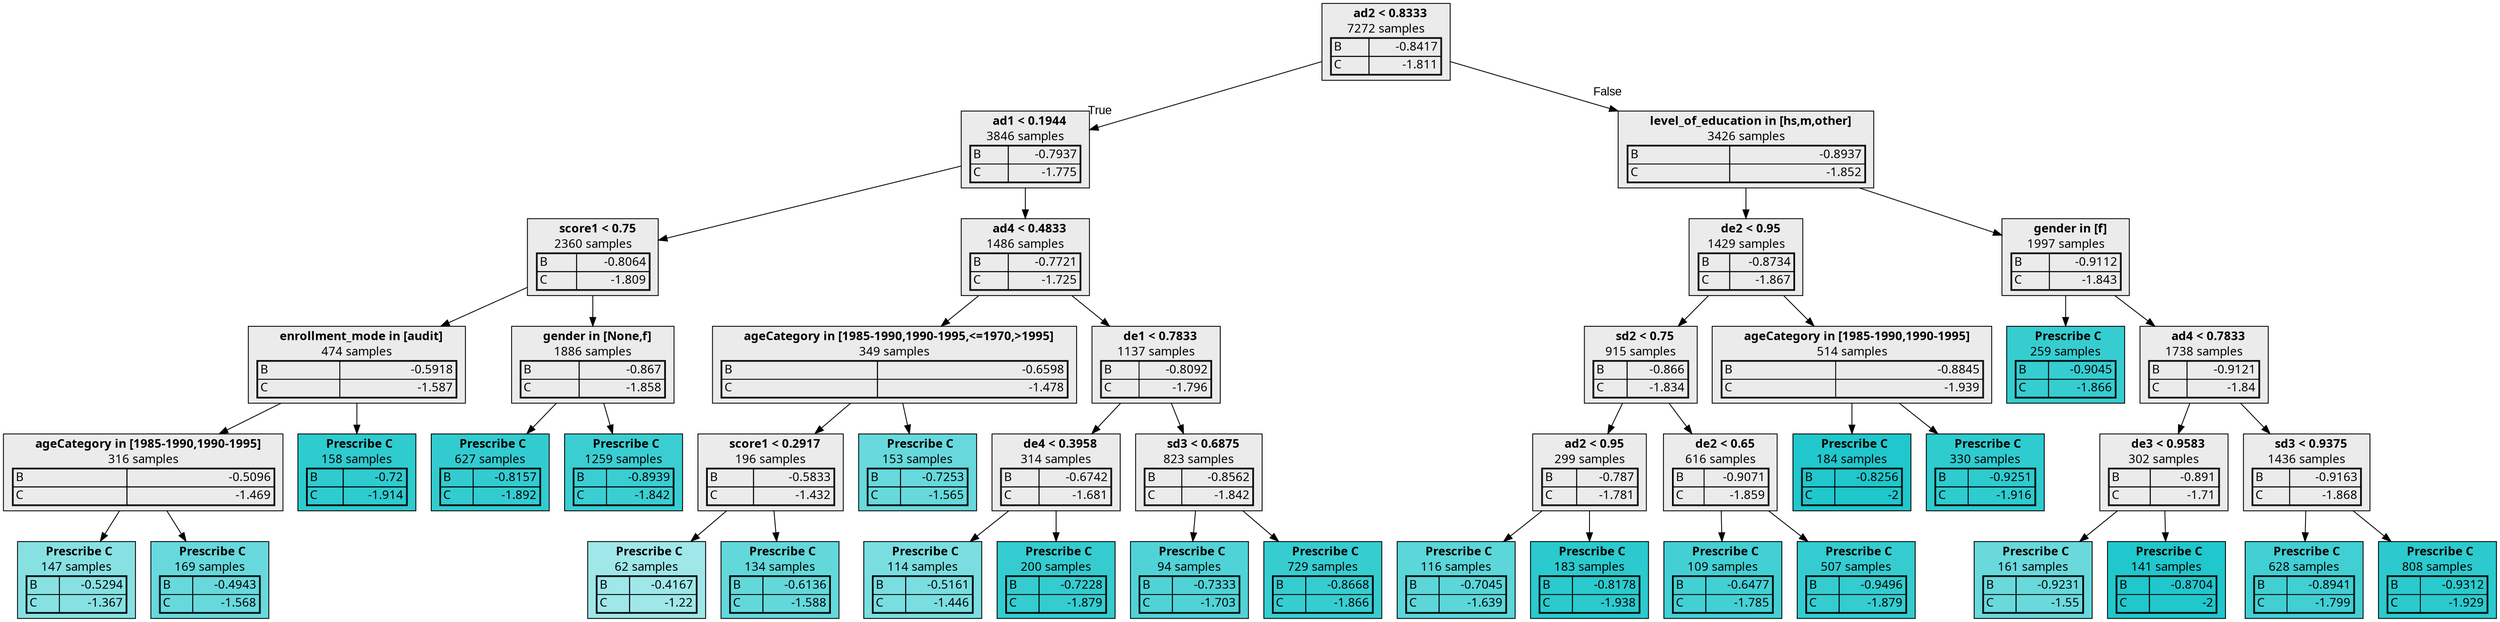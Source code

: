digraph {
    1 [label=<  <TABLE BORDER="0" CELLPADDING="0">
      <TR>
    <TD>
      <B> ad2 &lt; 0.8333</B>
    </TD>
  </TR>

    <TR>
      <TD>7272 samples</TD>
    </TR>
    <TR>
  <TD>
    <TABLE CELLSPACING="0">
      
        <TR >
    <TD ALIGN="LEFT">B</TD>
    <TD ALIGN="RIGHT">-0.8417</TD>
  </TR>
  <TR class="highlighted">
    <TD ALIGN="LEFT">C</TD>
    <TD ALIGN="RIGHT">-1.811</TD>
  </TR>

    </TABLE>
  </TD>
</TR>

  </TABLE>
>,fillcolor="#EBEBEB",shape=box,fontname="bold arial",style="filled"];
    1 -> 2 [labeldistance=2.5, labelangle=45, headlabel="True",fontname="arial"];
    1 -> 25 [labeldistance=2.5, labelangle=-45, headlabel="False",fontname="arial"];
    2 [label=<  <TABLE BORDER="0" CELLPADDING="0">
      <TR>
    <TD>
      <B> ad1 &lt; 0.1944</B>
    </TD>
  </TR>

    <TR>
      <TD>3846 samples</TD>
    </TR>
    <TR>
  <TD>
    <TABLE CELLSPACING="0">
      
        <TR >
    <TD ALIGN="LEFT">B</TD>
    <TD ALIGN="RIGHT">-0.7937</TD>
  </TR>
  <TR class="highlighted">
    <TD ALIGN="LEFT">C</TD>
    <TD ALIGN="RIGHT">-1.775</TD>
  </TR>

    </TABLE>
  </TD>
</TR>

  </TABLE>
>,fillcolor="#EBEBEB",shape=box,fontname="bold arial",style="filled"];
    2 -> 3;
    2 -> 12;
    3 [label=<  <TABLE BORDER="0" CELLPADDING="0">
      <TR>
    <TD>
      <B> score1 &lt; 0.75</B>
    </TD>
  </TR>

    <TR>
      <TD>2360 samples</TD>
    </TR>
    <TR>
  <TD>
    <TABLE CELLSPACING="0">
      
        <TR >
    <TD ALIGN="LEFT">B</TD>
    <TD ALIGN="RIGHT">-0.8064</TD>
  </TR>
  <TR class="highlighted">
    <TD ALIGN="LEFT">C</TD>
    <TD ALIGN="RIGHT">-1.809</TD>
  </TR>

    </TABLE>
  </TD>
</TR>

  </TABLE>
>,fillcolor="#EBEBEB",shape=box,fontname="bold arial",style="filled"];
    3 -> 4;
    3 -> 9;
    4 [label=<  <TABLE BORDER="0" CELLPADDING="0">
      <TR>
    <TD>
      <B> enrollment_mode in [audit]</B>
    </TD>
  </TR>

    <TR>
      <TD>474 samples</TD>
    </TR>
    <TR>
  <TD>
    <TABLE CELLSPACING="0">
      
        <TR >
    <TD ALIGN="LEFT">B</TD>
    <TD ALIGN="RIGHT">-0.5918</TD>
  </TR>
  <TR class="highlighted">
    <TD ALIGN="LEFT">C</TD>
    <TD ALIGN="RIGHT">-1.587</TD>
  </TR>

    </TABLE>
  </TD>
</TR>

  </TABLE>
>,fillcolor="#EBEBEB",shape=box,fontname="bold arial",style="filled"];
    4 -> 5;
    4 -> 8;
    5 [label=<  <TABLE BORDER="0" CELLPADDING="0">
      <TR>
    <TD>
      <B> ageCategory in [1985-1990,1990-1995]</B>
    </TD>
  </TR>

    <TR>
      <TD>316 samples</TD>
    </TR>
    <TR>
  <TD>
    <TABLE CELLSPACING="0">
      
        <TR >
    <TD ALIGN="LEFT">B</TD>
    <TD ALIGN="RIGHT">-0.5096</TD>
  </TR>
  <TR class="highlighted">
    <TD ALIGN="LEFT">C</TD>
    <TD ALIGN="RIGHT">-1.469</TD>
  </TR>

    </TABLE>
  </TD>
</TR>

  </TABLE>
>,fillcolor="#EBEBEB",shape=box,fontname="bold arial",style="filled"];
    5 -> 6;
    5 -> 7;
    6 [label=<  <TABLE BORDER="0" CELLPADDING="0">
      <TR>
    <TD>
      <B>Prescribe C</B>
    </TD>
  </TR>

    <TR>
      <TD>147 samples</TD>
    </TR>
    <TR>
  <TD>
    <TABLE CELLSPACING="0">
      
        <TR >
    <TD ALIGN="LEFT">B</TD>
    <TD ALIGN="RIGHT">-0.5294</TD>
  </TR>
  <TR class="highlighted">
    <TD ALIGN="LEFT">C</TD>
    <TD ALIGN="RIGHT">-1.367</TD>
  </TR>

    </TABLE>
  </TD>
</TR>

  </TABLE>
>,fillcolor="#00BFC478",shape=box,fontname="bold arial",style="filled",color=black];
    7 [label=<  <TABLE BORDER="0" CELLPADDING="0">
      <TR>
    <TD>
      <B>Prescribe C</B>
    </TD>
  </TR>

    <TR>
      <TD>169 samples</TD>
    </TR>
    <TR>
  <TD>
    <TABLE CELLSPACING="0">
      
        <TR >
    <TD ALIGN="LEFT">B</TD>
    <TD ALIGN="RIGHT">-0.4943</TD>
  </TR>
  <TR class="highlighted">
    <TD ALIGN="LEFT">C</TD>
    <TD ALIGN="RIGHT">-1.568</TD>
  </TR>

    </TABLE>
  </TD>
</TR>

  </TABLE>
>,fillcolor="#00BFC498",shape=box,fontname="bold arial",style="filled",color=black];
    8 [label=<  <TABLE BORDER="0" CELLPADDING="0">
      <TR>
    <TD>
      <B>Prescribe C</B>
    </TD>
  </TR>

    <TR>
      <TD>158 samples</TD>
    </TR>
    <TR>
  <TD>
    <TABLE CELLSPACING="0">
      
        <TR >
    <TD ALIGN="LEFT">B</TD>
    <TD ALIGN="RIGHT">-0.72</TD>
  </TR>
  <TR class="highlighted">
    <TD ALIGN="LEFT">C</TD>
    <TD ALIGN="RIGHT">-1.914</TD>
  </TR>

    </TABLE>
  </TD>
</TR>

  </TABLE>
>,fillcolor="#00BFC4d1",shape=box,fontname="bold arial",style="filled",color=black];
    9 [label=<  <TABLE BORDER="0" CELLPADDING="0">
      <TR>
    <TD>
      <B> gender in [None,f]</B>
    </TD>
  </TR>

    <TR>
      <TD>1886 samples</TD>
    </TR>
    <TR>
  <TD>
    <TABLE CELLSPACING="0">
      
        <TR >
    <TD ALIGN="LEFT">B</TD>
    <TD ALIGN="RIGHT">-0.867</TD>
  </TR>
  <TR class="highlighted">
    <TD ALIGN="LEFT">C</TD>
    <TD ALIGN="RIGHT">-1.858</TD>
  </TR>

    </TABLE>
  </TD>
</TR>

  </TABLE>
>,fillcolor="#EBEBEB",shape=box,fontname="bold arial",style="filled"];
    9 -> 10;
    9 -> 11;
    10 [label=<  <TABLE BORDER="0" CELLPADDING="0">
      <TR>
    <TD>
      <B>Prescribe C</B>
    </TD>
  </TR>

    <TR>
      <TD>627 samples</TD>
    </TR>
    <TR>
  <TD>
    <TABLE CELLSPACING="0">
      
        <TR >
    <TD ALIGN="LEFT">B</TD>
    <TD ALIGN="RIGHT">-0.8157</TD>
  </TR>
  <TR class="highlighted">
    <TD ALIGN="LEFT">C</TD>
    <TD ALIGN="RIGHT">-1.892</TD>
  </TR>

    </TABLE>
  </TD>
</TR>

  </TABLE>
>,fillcolor="#00BFC4cd",shape=box,fontname="bold arial",style="filled",color=black];
    11 [label=<  <TABLE BORDER="0" CELLPADDING="0">
      <TR>
    <TD>
      <B>Prescribe C</B>
    </TD>
  </TR>

    <TR>
      <TD>1259 samples</TD>
    </TR>
    <TR>
  <TD>
    <TABLE CELLSPACING="0">
      
        <TR >
    <TD ALIGN="LEFT">B</TD>
    <TD ALIGN="RIGHT">-0.8939</TD>
  </TR>
  <TR class="highlighted">
    <TD ALIGN="LEFT">C</TD>
    <TD ALIGN="RIGHT">-1.842</TD>
  </TR>

    </TABLE>
  </TD>
</TR>

  </TABLE>
>,fillcolor="#00BFC4c5",shape=box,fontname="bold arial",style="filled",color=black];
    12 [label=<  <TABLE BORDER="0" CELLPADDING="0">
      <TR>
    <TD>
      <B> ad4 &lt; 0.4833</B>
    </TD>
  </TR>

    <TR>
      <TD>1486 samples</TD>
    </TR>
    <TR>
  <TD>
    <TABLE CELLSPACING="0">
      
        <TR >
    <TD ALIGN="LEFT">B</TD>
    <TD ALIGN="RIGHT">-0.7721</TD>
  </TR>
  <TR class="highlighted">
    <TD ALIGN="LEFT">C</TD>
    <TD ALIGN="RIGHT">-1.725</TD>
  </TR>

    </TABLE>
  </TD>
</TR>

  </TABLE>
>,fillcolor="#EBEBEB",shape=box,fontname="bold arial",style="filled"];
    12 -> 13;
    12 -> 18;
    13 [label=<  <TABLE BORDER="0" CELLPADDING="0">
      <TR>
    <TD>
      <B> ageCategory in [1985-1990,1990-1995,&lt;=1970,&gt;1995]</B>
    </TD>
  </TR>

    <TR>
      <TD>349 samples</TD>
    </TR>
    <TR>
  <TD>
    <TABLE CELLSPACING="0">
      
        <TR >
    <TD ALIGN="LEFT">B</TD>
    <TD ALIGN="RIGHT">-0.6598</TD>
  </TR>
  <TR class="highlighted">
    <TD ALIGN="LEFT">C</TD>
    <TD ALIGN="RIGHT">-1.478</TD>
  </TR>

    </TABLE>
  </TD>
</TR>

  </TABLE>
>,fillcolor="#EBEBEB",shape=box,fontname="bold arial",style="filled"];
    13 -> 14;
    13 -> 17;
    14 [label=<  <TABLE BORDER="0" CELLPADDING="0">
      <TR>
    <TD>
      <B> score1 &lt; 0.2917</B>
    </TD>
  </TR>

    <TR>
      <TD>196 samples</TD>
    </TR>
    <TR>
  <TD>
    <TABLE CELLSPACING="0">
      
        <TR >
    <TD ALIGN="LEFT">B</TD>
    <TD ALIGN="RIGHT">-0.5833</TD>
  </TR>
  <TR class="highlighted">
    <TD ALIGN="LEFT">C</TD>
    <TD ALIGN="RIGHT">-1.432</TD>
  </TR>

    </TABLE>
  </TD>
</TR>

  </TABLE>
>,fillcolor="#EBEBEB",shape=box,fontname="bold arial",style="filled"];
    14 -> 15;
    14 -> 16;
    15 [label=<  <TABLE BORDER="0" CELLPADDING="0">
      <TR>
    <TD>
      <B>Prescribe C</B>
    </TD>
  </TR>

    <TR>
      <TD>62 samples</TD>
    </TR>
    <TR>
  <TD>
    <TABLE CELLSPACING="0">
      
        <TR >
    <TD ALIGN="LEFT">B</TD>
    <TD ALIGN="RIGHT">-0.4167</TD>
  </TR>
  <TR class="highlighted">
    <TD ALIGN="LEFT">C</TD>
    <TD ALIGN="RIGHT">-1.22</TD>
  </TR>

    </TABLE>
  </TD>
</TR>

  </TABLE>
>,fillcolor="#00BFC460",shape=box,fontname="bold arial",style="filled",color=black];
    16 [label=<  <TABLE BORDER="0" CELLPADDING="0">
      <TR>
    <TD>
      <B>Prescribe C</B>
    </TD>
  </TR>

    <TR>
      <TD>134 samples</TD>
    </TR>
    <TR>
  <TD>
    <TABLE CELLSPACING="0">
      
        <TR >
    <TD ALIGN="LEFT">B</TD>
    <TD ALIGN="RIGHT">-0.6136</TD>
  </TR>
  <TR class="highlighted">
    <TD ALIGN="LEFT">C</TD>
    <TD ALIGN="RIGHT">-1.588</TD>
  </TR>

    </TABLE>
  </TD>
</TR>

  </TABLE>
>,fillcolor="#00BFC49c",shape=box,fontname="bold arial",style="filled",color=black];
    17 [label=<  <TABLE BORDER="0" CELLPADDING="0">
      <TR>
    <TD>
      <B>Prescribe C</B>
    </TD>
  </TR>

    <TR>
      <TD>153 samples</TD>
    </TR>
    <TR>
  <TD>
    <TABLE CELLSPACING="0">
      
        <TR >
    <TD ALIGN="LEFT">B</TD>
    <TD ALIGN="RIGHT">-0.7253</TD>
  </TR>
  <TR class="highlighted">
    <TD ALIGN="LEFT">C</TD>
    <TD ALIGN="RIGHT">-1.565</TD>
  </TR>

    </TABLE>
  </TD>
</TR>

  </TABLE>
>,fillcolor="#00BFC498",shape=box,fontname="bold arial",style="filled",color=black];
    18 [label=<  <TABLE BORDER="0" CELLPADDING="0">
      <TR>
    <TD>
      <B> de1 &lt; 0.7833</B>
    </TD>
  </TR>

    <TR>
      <TD>1137 samples</TD>
    </TR>
    <TR>
  <TD>
    <TABLE CELLSPACING="0">
      
        <TR >
    <TD ALIGN="LEFT">B</TD>
    <TD ALIGN="RIGHT">-0.8092</TD>
  </TR>
  <TR class="highlighted">
    <TD ALIGN="LEFT">C</TD>
    <TD ALIGN="RIGHT">-1.796</TD>
  </TR>

    </TABLE>
  </TD>
</TR>

  </TABLE>
>,fillcolor="#EBEBEB",shape=box,fontname="bold arial",style="filled"];
    18 -> 19;
    18 -> 22;
    19 [label=<  <TABLE BORDER="0" CELLPADDING="0">
      <TR>
    <TD>
      <B> de4 &lt; 0.3958</B>
    </TD>
  </TR>

    <TR>
      <TD>314 samples</TD>
    </TR>
    <TR>
  <TD>
    <TABLE CELLSPACING="0">
      
        <TR >
    <TD ALIGN="LEFT">B</TD>
    <TD ALIGN="RIGHT">-0.6742</TD>
  </TR>
  <TR class="highlighted">
    <TD ALIGN="LEFT">C</TD>
    <TD ALIGN="RIGHT">-1.681</TD>
  </TR>

    </TABLE>
  </TD>
</TR>

  </TABLE>
>,fillcolor="#EBEBEB",shape=box,fontname="bold arial",style="filled"];
    19 -> 20;
    19 -> 21;
    20 [label=<  <TABLE BORDER="0" CELLPADDING="0">
      <TR>
    <TD>
      <B>Prescribe C</B>
    </TD>
  </TR>

    <TR>
      <TD>114 samples</TD>
    </TR>
    <TR>
  <TD>
    <TABLE CELLSPACING="0">
      
        <TR >
    <TD ALIGN="LEFT">B</TD>
    <TD ALIGN="RIGHT">-0.5161</TD>
  </TR>
  <TR class="highlighted">
    <TD ALIGN="LEFT">C</TD>
    <TD ALIGN="RIGHT">-1.446</TD>
  </TR>

    </TABLE>
  </TD>
</TR>

  </TABLE>
>,fillcolor="#00BFC485",shape=box,fontname="bold arial",style="filled",color=black];
    21 [label=<  <TABLE BORDER="0" CELLPADDING="0">
      <TR>
    <TD>
      <B>Prescribe C</B>
    </TD>
  </TR>

    <TR>
      <TD>200 samples</TD>
    </TR>
    <TR>
  <TD>
    <TABLE CELLSPACING="0">
      
        <TR >
    <TD ALIGN="LEFT">B</TD>
    <TD ALIGN="RIGHT">-0.7228</TD>
  </TR>
  <TR class="highlighted">
    <TD ALIGN="LEFT">C</TD>
    <TD ALIGN="RIGHT">-1.879</TD>
  </TR>

    </TABLE>
  </TD>
</TR>

  </TABLE>
>,fillcolor="#00BFC4cb",shape=box,fontname="bold arial",style="filled",color=black];
    22 [label=<  <TABLE BORDER="0" CELLPADDING="0">
      <TR>
    <TD>
      <B> sd3 &lt; 0.6875</B>
    </TD>
  </TR>

    <TR>
      <TD>823 samples</TD>
    </TR>
    <TR>
  <TD>
    <TABLE CELLSPACING="0">
      
        <TR >
    <TD ALIGN="LEFT">B</TD>
    <TD ALIGN="RIGHT">-0.8562</TD>
  </TR>
  <TR class="highlighted">
    <TD ALIGN="LEFT">C</TD>
    <TD ALIGN="RIGHT">-1.842</TD>
  </TR>

    </TABLE>
  </TD>
</TR>

  </TABLE>
>,fillcolor="#EBEBEB",shape=box,fontname="bold arial",style="filled"];
    22 -> 23;
    22 -> 24;
    23 [label=<  <TABLE BORDER="0" CELLPADDING="0">
      <TR>
    <TD>
      <B>Prescribe C</B>
    </TD>
  </TR>

    <TR>
      <TD>94 samples</TD>
    </TR>
    <TR>
  <TD>
    <TABLE CELLSPACING="0">
      
        <TR >
    <TD ALIGN="LEFT">B</TD>
    <TD ALIGN="RIGHT">-0.7333</TD>
  </TR>
  <TR class="highlighted">
    <TD ALIGN="LEFT">C</TD>
    <TD ALIGN="RIGHT">-1.703</TD>
  </TR>

    </TABLE>
  </TD>
</TR>

  </TABLE>
>,fillcolor="#00BFC4af",shape=box,fontname="bold arial",style="filled",color=black];
    24 [label=<  <TABLE BORDER="0" CELLPADDING="0">
      <TR>
    <TD>
      <B>Prescribe C</B>
    </TD>
  </TR>

    <TR>
      <TD>729 samples</TD>
    </TR>
    <TR>
  <TD>
    <TABLE CELLSPACING="0">
      
        <TR >
    <TD ALIGN="LEFT">B</TD>
    <TD ALIGN="RIGHT">-0.8668</TD>
  </TR>
  <TR class="highlighted">
    <TD ALIGN="LEFT">C</TD>
    <TD ALIGN="RIGHT">-1.866</TD>
  </TR>

    </TABLE>
  </TD>
</TR>

  </TABLE>
>,fillcolor="#00BFC4c9",shape=box,fontname="bold arial",style="filled",color=black];
    25 [label=<  <TABLE BORDER="0" CELLPADDING="0">
      <TR>
    <TD>
      <B> level_of_education in [hs,m,other]</B>
    </TD>
  </TR>

    <TR>
      <TD>3426 samples</TD>
    </TR>
    <TR>
  <TD>
    <TABLE CELLSPACING="0">
      
        <TR >
    <TD ALIGN="LEFT">B</TD>
    <TD ALIGN="RIGHT">-0.8937</TD>
  </TR>
  <TR class="highlighted">
    <TD ALIGN="LEFT">C</TD>
    <TD ALIGN="RIGHT">-1.852</TD>
  </TR>

    </TABLE>
  </TD>
</TR>

  </TABLE>
>,fillcolor="#EBEBEB",shape=box,fontname="bold arial",style="filled"];
    25 -> 26;
    25 -> 37;
    26 [label=<  <TABLE BORDER="0" CELLPADDING="0">
      <TR>
    <TD>
      <B> de2 &lt; 0.95</B>
    </TD>
  </TR>

    <TR>
      <TD>1429 samples</TD>
    </TR>
    <TR>
  <TD>
    <TABLE CELLSPACING="0">
      
        <TR >
    <TD ALIGN="LEFT">B</TD>
    <TD ALIGN="RIGHT">-0.8734</TD>
  </TR>
  <TR class="highlighted">
    <TD ALIGN="LEFT">C</TD>
    <TD ALIGN="RIGHT">-1.867</TD>
  </TR>

    </TABLE>
  </TD>
</TR>

  </TABLE>
>,fillcolor="#EBEBEB",shape=box,fontname="bold arial",style="filled"];
    26 -> 27;
    26 -> 34;
    27 [label=<  <TABLE BORDER="0" CELLPADDING="0">
      <TR>
    <TD>
      <B> sd2 &lt; 0.75</B>
    </TD>
  </TR>

    <TR>
      <TD>915 samples</TD>
    </TR>
    <TR>
  <TD>
    <TABLE CELLSPACING="0">
      
        <TR >
    <TD ALIGN="LEFT">B</TD>
    <TD ALIGN="RIGHT">-0.866</TD>
  </TR>
  <TR class="highlighted">
    <TD ALIGN="LEFT">C</TD>
    <TD ALIGN="RIGHT">-1.834</TD>
  </TR>

    </TABLE>
  </TD>
</TR>

  </TABLE>
>,fillcolor="#EBEBEB",shape=box,fontname="bold arial",style="filled"];
    27 -> 28;
    27 -> 31;
    28 [label=<  <TABLE BORDER="0" CELLPADDING="0">
      <TR>
    <TD>
      <B> ad2 &lt; 0.95</B>
    </TD>
  </TR>

    <TR>
      <TD>299 samples</TD>
    </TR>
    <TR>
  <TD>
    <TABLE CELLSPACING="0">
      
        <TR >
    <TD ALIGN="LEFT">B</TD>
    <TD ALIGN="RIGHT">-0.787</TD>
  </TR>
  <TR class="highlighted">
    <TD ALIGN="LEFT">C</TD>
    <TD ALIGN="RIGHT">-1.781</TD>
  </TR>

    </TABLE>
  </TD>
</TR>

  </TABLE>
>,fillcolor="#EBEBEB",shape=box,fontname="bold arial",style="filled"];
    28 -> 29;
    28 -> 30;
    29 [label=<  <TABLE BORDER="0" CELLPADDING="0">
      <TR>
    <TD>
      <B>Prescribe C</B>
    </TD>
  </TR>

    <TR>
      <TD>116 samples</TD>
    </TR>
    <TR>
  <TD>
    <TABLE CELLSPACING="0">
      
        <TR >
    <TD ALIGN="LEFT">B</TD>
    <TD ALIGN="RIGHT">-0.7045</TD>
  </TR>
  <TR class="highlighted">
    <TD ALIGN="LEFT">C</TD>
    <TD ALIGN="RIGHT">-1.639</TD>
  </TR>

    </TABLE>
  </TD>
</TR>

  </TABLE>
>,fillcolor="#00BFC4a4",shape=box,fontname="bold arial",style="filled",color=black];
    30 [label=<  <TABLE BORDER="0" CELLPADDING="0">
      <TR>
    <TD>
      <B>Prescribe C</B>
    </TD>
  </TR>

    <TR>
      <TD>183 samples</TD>
    </TR>
    <TR>
  <TD>
    <TABLE CELLSPACING="0">
      
        <TR >
    <TD ALIGN="LEFT">B</TD>
    <TD ALIGN="RIGHT">-0.8178</TD>
  </TR>
  <TR class="highlighted">
    <TD ALIGN="LEFT">C</TD>
    <TD ALIGN="RIGHT">-1.938</TD>
  </TR>

    </TABLE>
  </TD>
</TR>

  </TABLE>
>,fillcolor="#00BFC4d5",shape=box,fontname="bold arial",style="filled",color=black];
    31 [label=<  <TABLE BORDER="0" CELLPADDING="0">
      <TR>
    <TD>
      <B> de2 &lt; 0.65</B>
    </TD>
  </TR>

    <TR>
      <TD>616 samples</TD>
    </TR>
    <TR>
  <TD>
    <TABLE CELLSPACING="0">
      
        <TR >
    <TD ALIGN="LEFT">B</TD>
    <TD ALIGN="RIGHT">-0.9071</TD>
  </TR>
  <TR class="highlighted">
    <TD ALIGN="LEFT">C</TD>
    <TD ALIGN="RIGHT">-1.859</TD>
  </TR>

    </TABLE>
  </TD>
</TR>

  </TABLE>
>,fillcolor="#EBEBEB",shape=box,fontname="bold arial",style="filled"];
    31 -> 32;
    31 -> 33;
    32 [label=<  <TABLE BORDER="0" CELLPADDING="0">
      <TR>
    <TD>
      <B>Prescribe C</B>
    </TD>
  </TR>

    <TR>
      <TD>109 samples</TD>
    </TR>
    <TR>
  <TD>
    <TABLE CELLSPACING="0">
      
        <TR >
    <TD ALIGN="LEFT">B</TD>
    <TD ALIGN="RIGHT">-0.6477</TD>
  </TR>
  <TR class="highlighted">
    <TD ALIGN="LEFT">C</TD>
    <TD ALIGN="RIGHT">-1.785</TD>
  </TR>

    </TABLE>
  </TD>
</TR>

  </TABLE>
>,fillcolor="#00BFC4bc",shape=box,fontname="bold arial",style="filled",color=black];
    33 [label=<  <TABLE BORDER="0" CELLPADDING="0">
      <TR>
    <TD>
      <B>Prescribe C</B>
    </TD>
  </TR>

    <TR>
      <TD>507 samples</TD>
    </TR>
    <TR>
  <TD>
    <TABLE CELLSPACING="0">
      
        <TR >
    <TD ALIGN="LEFT">B</TD>
    <TD ALIGN="RIGHT">-0.9496</TD>
  </TR>
  <TR class="highlighted">
    <TD ALIGN="LEFT">C</TD>
    <TD ALIGN="RIGHT">-1.879</TD>
  </TR>

    </TABLE>
  </TD>
</TR>

  </TABLE>
>,fillcolor="#00BFC4cb",shape=box,fontname="bold arial",style="filled",color=black];
    34 [label=<  <TABLE BORDER="0" CELLPADDING="0">
      <TR>
    <TD>
      <B> ageCategory in [1985-1990,1990-1995]</B>
    </TD>
  </TR>

    <TR>
      <TD>514 samples</TD>
    </TR>
    <TR>
  <TD>
    <TABLE CELLSPACING="0">
      
        <TR >
    <TD ALIGN="LEFT">B</TD>
    <TD ALIGN="RIGHT">-0.8845</TD>
  </TR>
  <TR class="highlighted">
    <TD ALIGN="LEFT">C</TD>
    <TD ALIGN="RIGHT">-1.939</TD>
  </TR>

    </TABLE>
  </TD>
</TR>

  </TABLE>
>,fillcolor="#EBEBEB",shape=box,fontname="bold arial",style="filled"];
    34 -> 35;
    34 -> 36;
    35 [label=<  <TABLE BORDER="0" CELLPADDING="0">
      <TR>
    <TD>
      <B>Prescribe C</B>
    </TD>
  </TR>

    <TR>
      <TD>184 samples</TD>
    </TR>
    <TR>
  <TD>
    <TABLE CELLSPACING="0">
      
        <TR >
    <TD ALIGN="LEFT">B</TD>
    <TD ALIGN="RIGHT">-0.8256</TD>
  </TR>
  <TR class="highlighted">
    <TD ALIGN="LEFT">C</TD>
    <TD ALIGN="RIGHT">-2</TD>
  </TR>

    </TABLE>
  </TD>
</TR>

  </TABLE>
>,fillcolor="#00BFC4df",shape=box,fontname="bold arial",style="filled",color=black];
    36 [label=<  <TABLE BORDER="0" CELLPADDING="0">
      <TR>
    <TD>
      <B>Prescribe C</B>
    </TD>
  </TR>

    <TR>
      <TD>330 samples</TD>
    </TR>
    <TR>
  <TD>
    <TABLE CELLSPACING="0">
      
        <TR >
    <TD ALIGN="LEFT">B</TD>
    <TD ALIGN="RIGHT">-0.9251</TD>
  </TR>
  <TR class="highlighted">
    <TD ALIGN="LEFT">C</TD>
    <TD ALIGN="RIGHT">-1.916</TD>
  </TR>

    </TABLE>
  </TD>
</TR>

  </TABLE>
>,fillcolor="#00BFC4d1",shape=box,fontname="bold arial",style="filled",color=black];
    37 [label=<  <TABLE BORDER="0" CELLPADDING="0">
      <TR>
    <TD>
      <B> gender in [f]</B>
    </TD>
  </TR>

    <TR>
      <TD>1997 samples</TD>
    </TR>
    <TR>
  <TD>
    <TABLE CELLSPACING="0">
      
        <TR >
    <TD ALIGN="LEFT">B</TD>
    <TD ALIGN="RIGHT">-0.9112</TD>
  </TR>
  <TR class="highlighted">
    <TD ALIGN="LEFT">C</TD>
    <TD ALIGN="RIGHT">-1.843</TD>
  </TR>

    </TABLE>
  </TD>
</TR>

  </TABLE>
>,fillcolor="#EBEBEB",shape=box,fontname="bold arial",style="filled"];
    37 -> 38;
    37 -> 39;
    38 [label=<  <TABLE BORDER="0" CELLPADDING="0">
      <TR>
    <TD>
      <B>Prescribe C</B>
    </TD>
  </TR>

    <TR>
      <TD>259 samples</TD>
    </TR>
    <TR>
  <TD>
    <TABLE CELLSPACING="0">
      
        <TR >
    <TD ALIGN="LEFT">B</TD>
    <TD ALIGN="RIGHT">-0.9045</TD>
  </TR>
  <TR class="highlighted">
    <TD ALIGN="LEFT">C</TD>
    <TD ALIGN="RIGHT">-1.866</TD>
  </TR>

    </TABLE>
  </TD>
</TR>

  </TABLE>
>,fillcolor="#00BFC4c9",shape=box,fontname="bold arial",style="filled",color=black];
    39 [label=<  <TABLE BORDER="0" CELLPADDING="0">
      <TR>
    <TD>
      <B> ad4 &lt; 0.7833</B>
    </TD>
  </TR>

    <TR>
      <TD>1738 samples</TD>
    </TR>
    <TR>
  <TD>
    <TABLE CELLSPACING="0">
      
        <TR >
    <TD ALIGN="LEFT">B</TD>
    <TD ALIGN="RIGHT">-0.9121</TD>
  </TR>
  <TR class="highlighted">
    <TD ALIGN="LEFT">C</TD>
    <TD ALIGN="RIGHT">-1.84</TD>
  </TR>

    </TABLE>
  </TD>
</TR>

  </TABLE>
>,fillcolor="#EBEBEB",shape=box,fontname="bold arial",style="filled"];
    39 -> 40;
    39 -> 43;
    40 [label=<  <TABLE BORDER="0" CELLPADDING="0">
      <TR>
    <TD>
      <B> de3 &lt; 0.9583</B>
    </TD>
  </TR>

    <TR>
      <TD>302 samples</TD>
    </TR>
    <TR>
  <TD>
    <TABLE CELLSPACING="0">
      
        <TR >
    <TD ALIGN="LEFT">B</TD>
    <TD ALIGN="RIGHT">-0.891</TD>
  </TR>
  <TR class="highlighted">
    <TD ALIGN="LEFT">C</TD>
    <TD ALIGN="RIGHT">-1.71</TD>
  </TR>

    </TABLE>
  </TD>
</TR>

  </TABLE>
>,fillcolor="#EBEBEB",shape=box,fontname="bold arial",style="filled"];
    40 -> 41;
    40 -> 42;
    41 [label=<  <TABLE BORDER="0" CELLPADDING="0">
      <TR>
    <TD>
      <B>Prescribe C</B>
    </TD>
  </TR>

    <TR>
      <TD>161 samples</TD>
    </TR>
    <TR>
  <TD>
    <TABLE CELLSPACING="0">
      
        <TR >
    <TD ALIGN="LEFT">B</TD>
    <TD ALIGN="RIGHT">-0.9231</TD>
  </TR>
  <TR class="highlighted">
    <TD ALIGN="LEFT">C</TD>
    <TD ALIGN="RIGHT">-1.55</TD>
  </TR>

    </TABLE>
  </TD>
</TR>

  </TABLE>
>,fillcolor="#00BFC496",shape=box,fontname="bold arial",style="filled",color=black];
    42 [label=<  <TABLE BORDER="0" CELLPADDING="0">
      <TR>
    <TD>
      <B>Prescribe C</B>
    </TD>
  </TR>

    <TR>
      <TD>141 samples</TD>
    </TR>
    <TR>
  <TD>
    <TABLE CELLSPACING="0">
      
        <TR >
    <TD ALIGN="LEFT">B</TD>
    <TD ALIGN="RIGHT">-0.8704</TD>
  </TR>
  <TR class="highlighted">
    <TD ALIGN="LEFT">C</TD>
    <TD ALIGN="RIGHT">-2</TD>
  </TR>

    </TABLE>
  </TD>
</TR>

  </TABLE>
>,fillcolor="#00BFC4df",shape=box,fontname="bold arial",style="filled",color=black];
    43 [label=<  <TABLE BORDER="0" CELLPADDING="0">
      <TR>
    <TD>
      <B> sd3 &lt; 0.9375</B>
    </TD>
  </TR>

    <TR>
      <TD>1436 samples</TD>
    </TR>
    <TR>
  <TD>
    <TABLE CELLSPACING="0">
      
        <TR >
    <TD ALIGN="LEFT">B</TD>
    <TD ALIGN="RIGHT">-0.9163</TD>
  </TR>
  <TR class="highlighted">
    <TD ALIGN="LEFT">C</TD>
    <TD ALIGN="RIGHT">-1.868</TD>
  </TR>

    </TABLE>
  </TD>
</TR>

  </TABLE>
>,fillcolor="#EBEBEB",shape=box,fontname="bold arial",style="filled"];
    43 -> 44;
    43 -> 45;
    44 [label=<  <TABLE BORDER="0" CELLPADDING="0">
      <TR>
    <TD>
      <B>Prescribe C</B>
    </TD>
  </TR>

    <TR>
      <TD>628 samples</TD>
    </TR>
    <TR>
  <TD>
    <TABLE CELLSPACING="0">
      
        <TR >
    <TD ALIGN="LEFT">B</TD>
    <TD ALIGN="RIGHT">-0.8941</TD>
  </TR>
  <TR class="highlighted">
    <TD ALIGN="LEFT">C</TD>
    <TD ALIGN="RIGHT">-1.799</TD>
  </TR>

    </TABLE>
  </TD>
</TR>

  </TABLE>
>,fillcolor="#00BFC4be",shape=box,fontname="bold arial",style="filled",color=black];
    45 [label=<  <TABLE BORDER="0" CELLPADDING="0">
      <TR>
    <TD>
      <B>Prescribe C</B>
    </TD>
  </TR>

    <TR>
      <TD>808 samples</TD>
    </TR>
    <TR>
  <TD>
    <TABLE CELLSPACING="0">
      
        <TR >
    <TD ALIGN="LEFT">B</TD>
    <TD ALIGN="RIGHT">-0.9312</TD>
  </TR>
  <TR class="highlighted">
    <TD ALIGN="LEFT">C</TD>
    <TD ALIGN="RIGHT">-1.929</TD>
  </TR>

    </TABLE>
  </TD>
</TR>

  </TABLE>
>,fillcolor="#00BFC4d4",shape=box,fontname="bold arial",style="filled",color=black];
}
